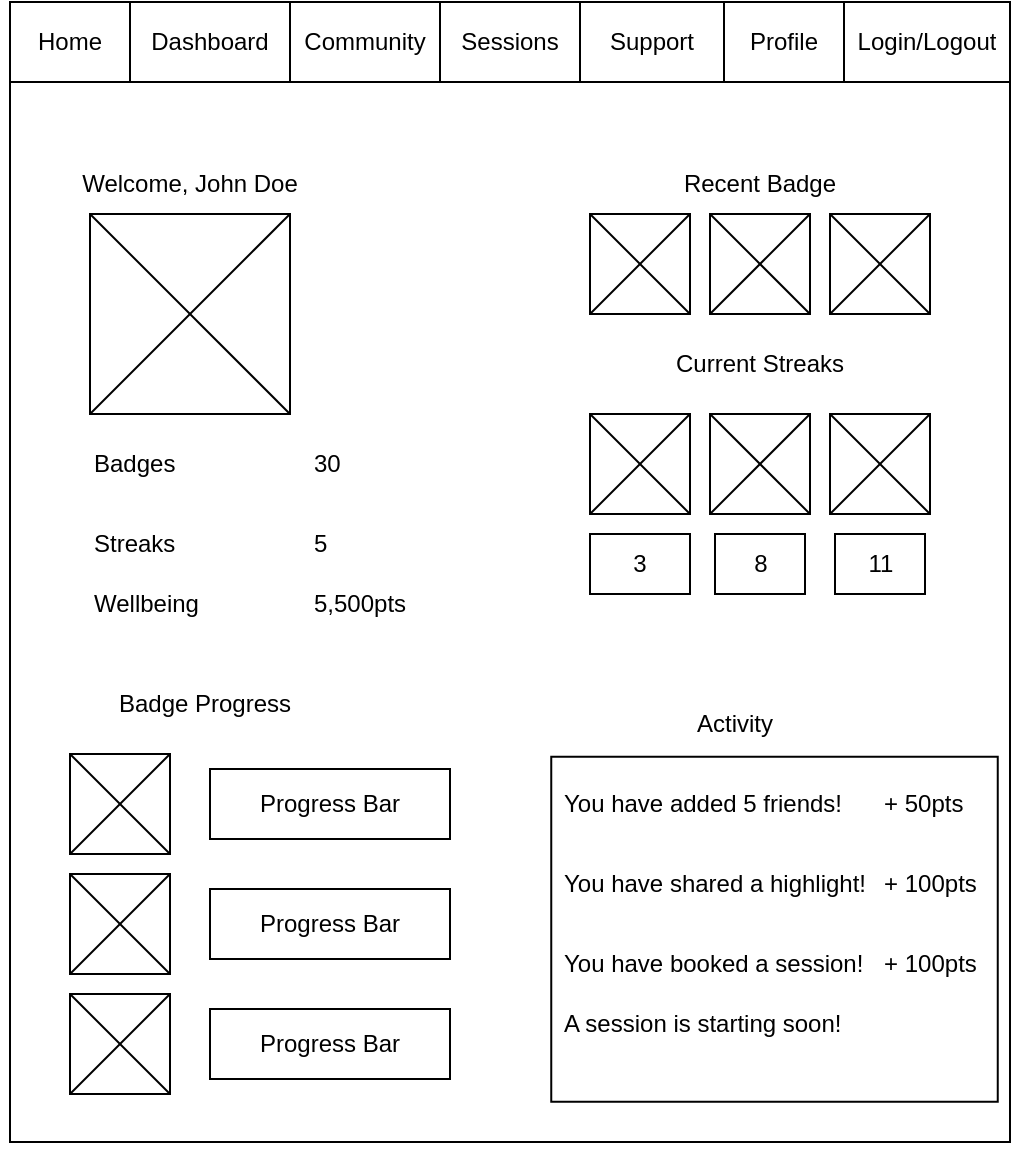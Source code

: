 <mxfile version="28.1.1">
  <diagram name="Page-1" id="iAxHGqU6a12n9pJbnZjC">
    <mxGraphModel dx="1412" dy="1562" grid="1" gridSize="10" guides="1" tooltips="1" connect="1" arrows="1" fold="1" page="1" pageScale="1" pageWidth="1169" pageHeight="827" math="0" shadow="0">
      <root>
        <mxCell id="0" />
        <mxCell id="1" parent="0" />
        <mxCell id="t1sS4PIhFtuqnb2Qktt5-72" value="" style="group" vertex="1" connectable="0" parent="1">
          <mxGeometry x="580" y="-40" width="210" height="464" as="geometry" />
        </mxCell>
        <mxCell id="t1sS4PIhFtuqnb2Qktt5-73" value="" style="whiteSpace=wrap;html=1;aspect=fixed;" vertex="1" parent="t1sS4PIhFtuqnb2Qktt5-72">
          <mxGeometry width="50" height="50" as="geometry" />
        </mxCell>
        <mxCell id="t1sS4PIhFtuqnb2Qktt5-74" style="rounded=0;orthogonalLoop=1;jettySize=auto;html=1;exitX=0;exitY=0;exitDx=0;exitDy=0;entryX=1;entryY=1;entryDx=0;entryDy=0;endArrow=none;endFill=0;" edge="1" parent="t1sS4PIhFtuqnb2Qktt5-72" source="t1sS4PIhFtuqnb2Qktt5-73" target="t1sS4PIhFtuqnb2Qktt5-73">
          <mxGeometry relative="1" as="geometry" />
        </mxCell>
        <mxCell id="t1sS4PIhFtuqnb2Qktt5-75" style="rounded=0;orthogonalLoop=1;jettySize=auto;html=1;exitX=1;exitY=0;exitDx=0;exitDy=0;entryX=0;entryY=1;entryDx=0;entryDy=0;endArrow=none;endFill=0;" edge="1" parent="t1sS4PIhFtuqnb2Qktt5-72" source="t1sS4PIhFtuqnb2Qktt5-73" target="t1sS4PIhFtuqnb2Qktt5-73">
          <mxGeometry relative="1" as="geometry" />
        </mxCell>
        <mxCell id="t1sS4PIhFtuqnb2Qktt5-1" value="" style="rounded=0;whiteSpace=wrap;html=1;rotation=0;" vertex="1" parent="t1sS4PIhFtuqnb2Qktt5-72">
          <mxGeometry x="-290" y="-116" width="500" height="570" as="geometry" />
        </mxCell>
        <mxCell id="t1sS4PIhFtuqnb2Qktt5-87" value="" style="group" vertex="1" connectable="0" parent="t1sS4PIhFtuqnb2Qktt5-72">
          <mxGeometry y="-10" width="60" height="50" as="geometry" />
        </mxCell>
        <mxCell id="t1sS4PIhFtuqnb2Qktt5-88" value="" style="whiteSpace=wrap;html=1;aspect=fixed;" vertex="1" parent="t1sS4PIhFtuqnb2Qktt5-87">
          <mxGeometry width="50" height="50" as="geometry" />
        </mxCell>
        <mxCell id="t1sS4PIhFtuqnb2Qktt5-89" style="rounded=0;orthogonalLoop=1;jettySize=auto;html=1;exitX=0;exitY=0;exitDx=0;exitDy=0;entryX=1;entryY=1;entryDx=0;entryDy=0;endArrow=none;endFill=0;" edge="1" parent="t1sS4PIhFtuqnb2Qktt5-87" source="t1sS4PIhFtuqnb2Qktt5-88" target="t1sS4PIhFtuqnb2Qktt5-88">
          <mxGeometry relative="1" as="geometry" />
        </mxCell>
        <mxCell id="t1sS4PIhFtuqnb2Qktt5-90" style="rounded=0;orthogonalLoop=1;jettySize=auto;html=1;exitX=1;exitY=0;exitDx=0;exitDy=0;entryX=0;entryY=1;entryDx=0;entryDy=0;endArrow=none;endFill=0;" edge="1" parent="t1sS4PIhFtuqnb2Qktt5-87" source="t1sS4PIhFtuqnb2Qktt5-88" target="t1sS4PIhFtuqnb2Qktt5-88">
          <mxGeometry relative="1" as="geometry" />
        </mxCell>
        <mxCell id="t1sS4PIhFtuqnb2Qktt5-19" value="" style="group" vertex="1" connectable="0" parent="t1sS4PIhFtuqnb2Qktt5-72">
          <mxGeometry x="-250" y="-10" width="100" height="110" as="geometry" />
        </mxCell>
        <mxCell id="t1sS4PIhFtuqnb2Qktt5-20" value="" style="whiteSpace=wrap;html=1;aspect=fixed;" vertex="1" parent="t1sS4PIhFtuqnb2Qktt5-19">
          <mxGeometry width="100" height="100" as="geometry" />
        </mxCell>
        <mxCell id="t1sS4PIhFtuqnb2Qktt5-21" style="rounded=0;orthogonalLoop=1;jettySize=auto;html=1;exitX=0;exitY=0;exitDx=0;exitDy=0;entryX=1;entryY=1;entryDx=0;entryDy=0;endArrow=none;endFill=0;" edge="1" parent="t1sS4PIhFtuqnb2Qktt5-19" source="t1sS4PIhFtuqnb2Qktt5-20" target="t1sS4PIhFtuqnb2Qktt5-20">
          <mxGeometry relative="1" as="geometry" />
        </mxCell>
        <mxCell id="t1sS4PIhFtuqnb2Qktt5-22" style="rounded=0;orthogonalLoop=1;jettySize=auto;html=1;exitX=1;exitY=0;exitDx=0;exitDy=0;entryX=0;entryY=1;entryDx=0;entryDy=0;endArrow=none;endFill=0;" edge="1" parent="t1sS4PIhFtuqnb2Qktt5-19" source="t1sS4PIhFtuqnb2Qktt5-20" target="t1sS4PIhFtuqnb2Qktt5-20">
          <mxGeometry relative="1" as="geometry" />
        </mxCell>
        <mxCell id="t1sS4PIhFtuqnb2Qktt5-23" value="Welcome, John Doe" style="text;html=1;align=center;verticalAlign=middle;whiteSpace=wrap;rounded=0;" vertex="1" parent="t1sS4PIhFtuqnb2Qktt5-72">
          <mxGeometry x="-270" y="-40" width="140" height="30" as="geometry" />
        </mxCell>
        <mxCell id="t1sS4PIhFtuqnb2Qktt5-77" value="30" style="text;html=1;align=left;verticalAlign=middle;whiteSpace=wrap;rounded=0;" vertex="1" parent="t1sS4PIhFtuqnb2Qktt5-72">
          <mxGeometry x="-140" y="100" width="45" height="30" as="geometry" />
        </mxCell>
        <mxCell id="t1sS4PIhFtuqnb2Qktt5-78" value="5" style="text;html=1;align=left;verticalAlign=middle;whiteSpace=wrap;rounded=0;" vertex="1" parent="t1sS4PIhFtuqnb2Qktt5-72">
          <mxGeometry x="-140" y="140" width="45" height="30" as="geometry" />
        </mxCell>
        <mxCell id="t1sS4PIhFtuqnb2Qktt5-80" value="5,500pts" style="text;html=1;align=left;verticalAlign=middle;whiteSpace=wrap;rounded=0;" vertex="1" parent="t1sS4PIhFtuqnb2Qktt5-72">
          <mxGeometry x="-140" y="170" width="45" height="30" as="geometry" />
        </mxCell>
        <mxCell id="t1sS4PIhFtuqnb2Qktt5-57" value="Badges" style="text;html=1;align=left;verticalAlign=middle;whiteSpace=wrap;rounded=0;" vertex="1" parent="t1sS4PIhFtuqnb2Qktt5-72">
          <mxGeometry x="-250" y="100" width="45" height="30" as="geometry" />
        </mxCell>
        <mxCell id="t1sS4PIhFtuqnb2Qktt5-58" value="Streaks" style="text;html=1;align=left;verticalAlign=middle;whiteSpace=wrap;rounded=0;" vertex="1" parent="t1sS4PIhFtuqnb2Qktt5-72">
          <mxGeometry x="-250" y="140" width="45" height="30" as="geometry" />
        </mxCell>
        <mxCell id="t1sS4PIhFtuqnb2Qktt5-76" value="Wellbeing" style="text;html=1;align=left;verticalAlign=middle;whiteSpace=wrap;rounded=0;" vertex="1" parent="t1sS4PIhFtuqnb2Qktt5-72">
          <mxGeometry x="-250" y="170" width="45" height="30" as="geometry" />
        </mxCell>
        <mxCell id="t1sS4PIhFtuqnb2Qktt5-84" value="" style="rounded=0;whiteSpace=wrap;html=1;rotation=90;" vertex="1" parent="t1sS4PIhFtuqnb2Qktt5-72">
          <mxGeometry x="6" y="236" width="172.5" height="223.25" as="geometry" />
        </mxCell>
        <mxCell id="t1sS4PIhFtuqnb2Qktt5-82" value="Activity" style="text;html=1;align=center;verticalAlign=middle;whiteSpace=wrap;rounded=0;" vertex="1" parent="t1sS4PIhFtuqnb2Qktt5-72">
          <mxGeometry x="-30" y="230" width="205" height="30" as="geometry" />
        </mxCell>
        <mxCell id="t1sS4PIhFtuqnb2Qktt5-86" value="You have added 5 friends!&lt;span style=&quot;white-space: pre;&quot;&gt;&#x9;&lt;/span&gt;+ 50pts" style="text;html=1;align=left;verticalAlign=middle;whiteSpace=wrap;rounded=0;" vertex="1" parent="t1sS4PIhFtuqnb2Qktt5-72">
          <mxGeometry x="-15" y="270" width="205" height="30" as="geometry" />
        </mxCell>
        <mxCell id="t1sS4PIhFtuqnb2Qktt5-92" value="You have shared a highlight!&lt;span style=&quot;white-space: pre;&quot;&gt;&#x9;&lt;/span&gt;+ 100pts" style="text;html=1;align=left;verticalAlign=middle;whiteSpace=wrap;rounded=0;" vertex="1" parent="t1sS4PIhFtuqnb2Qktt5-72">
          <mxGeometry x="-15" y="310" width="225" height="30" as="geometry" />
        </mxCell>
        <mxCell id="t1sS4PIhFtuqnb2Qktt5-93" value="You have booked a session!&lt;span style=&quot;white-space: pre;&quot;&gt;&#x9;&lt;/span&gt;+ 100pts" style="text;html=1;align=left;verticalAlign=middle;whiteSpace=wrap;rounded=0;" vertex="1" parent="t1sS4PIhFtuqnb2Qktt5-72">
          <mxGeometry x="-15" y="350" width="225" height="30" as="geometry" />
        </mxCell>
        <mxCell id="t1sS4PIhFtuqnb2Qktt5-120" value="A session is starting soon!&lt;span style=&quot;white-space: pre;&quot;&gt;&#x9;&lt;/span&gt;" style="text;html=1;align=left;verticalAlign=middle;whiteSpace=wrap;rounded=0;" vertex="1" parent="t1sS4PIhFtuqnb2Qktt5-72">
          <mxGeometry x="-15" y="380" width="225" height="30" as="geometry" />
        </mxCell>
        <mxCell id="t1sS4PIhFtuqnb2Qktt5-3" value="" style="shape=table;startSize=0;container=1;collapsible=0;childLayout=tableLayout;fontFamily=Arial;" vertex="1" parent="1">
          <mxGeometry x="290" y="-156" width="500" height="40" as="geometry" />
        </mxCell>
        <mxCell id="t1sS4PIhFtuqnb2Qktt5-4" value="" style="shape=tableRow;horizontal=0;startSize=0;swimlaneHead=0;swimlaneBody=0;strokeColor=inherit;top=0;left=0;bottom=0;right=0;collapsible=0;dropTarget=0;fillColor=none;points=[[0,0.5],[1,0.5]];portConstraint=eastwest;" vertex="1" parent="t1sS4PIhFtuqnb2Qktt5-3">
          <mxGeometry width="500" height="40" as="geometry" />
        </mxCell>
        <mxCell id="t1sS4PIhFtuqnb2Qktt5-5" value="Home" style="shape=partialRectangle;html=1;whiteSpace=wrap;connectable=0;strokeColor=inherit;overflow=hidden;fillColor=none;top=0;left=0;bottom=0;right=0;pointerEvents=1;" vertex="1" parent="t1sS4PIhFtuqnb2Qktt5-4">
          <mxGeometry width="60" height="40" as="geometry">
            <mxRectangle width="60" height="40" as="alternateBounds" />
          </mxGeometry>
        </mxCell>
        <mxCell id="t1sS4PIhFtuqnb2Qktt5-11" value="Dashboard" style="shape=partialRectangle;html=1;whiteSpace=wrap;connectable=0;strokeColor=inherit;overflow=hidden;fillColor=none;top=0;left=0;bottom=0;right=0;pointerEvents=1;" vertex="1" parent="t1sS4PIhFtuqnb2Qktt5-4">
          <mxGeometry x="60" width="80" height="40" as="geometry">
            <mxRectangle width="80" height="40" as="alternateBounds" />
          </mxGeometry>
        </mxCell>
        <mxCell id="t1sS4PIhFtuqnb2Qktt5-6" value="Community" style="shape=partialRectangle;html=1;whiteSpace=wrap;connectable=0;strokeColor=inherit;overflow=hidden;fillColor=none;top=0;left=0;bottom=0;right=0;pointerEvents=1;" vertex="1" parent="t1sS4PIhFtuqnb2Qktt5-4">
          <mxGeometry x="140" width="75" height="40" as="geometry">
            <mxRectangle width="75" height="40" as="alternateBounds" />
          </mxGeometry>
        </mxCell>
        <mxCell id="t1sS4PIhFtuqnb2Qktt5-10" value="Sessions" style="shape=partialRectangle;html=1;whiteSpace=wrap;connectable=0;strokeColor=inherit;overflow=hidden;fillColor=none;top=0;left=0;bottom=0;right=0;pointerEvents=1;" vertex="1" parent="t1sS4PIhFtuqnb2Qktt5-4">
          <mxGeometry x="215" width="70" height="40" as="geometry">
            <mxRectangle width="70" height="40" as="alternateBounds" />
          </mxGeometry>
        </mxCell>
        <mxCell id="t1sS4PIhFtuqnb2Qktt5-7" value="Support" style="shape=partialRectangle;html=1;whiteSpace=wrap;connectable=0;strokeColor=inherit;overflow=hidden;fillColor=none;top=0;left=0;bottom=0;right=0;pointerEvents=1;" vertex="1" parent="t1sS4PIhFtuqnb2Qktt5-4">
          <mxGeometry x="285" width="72" height="40" as="geometry">
            <mxRectangle width="72" height="40" as="alternateBounds" />
          </mxGeometry>
        </mxCell>
        <mxCell id="t1sS4PIhFtuqnb2Qktt5-8" value="Profile" style="shape=partialRectangle;html=1;whiteSpace=wrap;connectable=0;strokeColor=inherit;overflow=hidden;fillColor=none;top=0;left=0;bottom=0;right=0;pointerEvents=1;opacity=0;" vertex="1" parent="t1sS4PIhFtuqnb2Qktt5-4">
          <mxGeometry x="357" width="60" height="40" as="geometry">
            <mxRectangle width="60" height="40" as="alternateBounds" />
          </mxGeometry>
        </mxCell>
        <mxCell id="t1sS4PIhFtuqnb2Qktt5-9" value="Login/Logout" style="shape=partialRectangle;html=1;whiteSpace=wrap;connectable=0;strokeColor=inherit;overflow=hidden;fillColor=none;top=0;left=0;bottom=0;right=0;pointerEvents=1;" vertex="1" parent="t1sS4PIhFtuqnb2Qktt5-4">
          <mxGeometry x="417" width="83" height="40" as="geometry">
            <mxRectangle width="83" height="40" as="alternateBounds" />
          </mxGeometry>
        </mxCell>
        <mxCell id="t1sS4PIhFtuqnb2Qktt5-24" value="Recent Badge" style="text;html=1;align=center;verticalAlign=middle;whiteSpace=wrap;rounded=0;" vertex="1" parent="1">
          <mxGeometry x="590" y="-80" width="150" height="30" as="geometry" />
        </mxCell>
        <mxCell id="t1sS4PIhFtuqnb2Qktt5-25" value="Current Streaks" style="text;html=1;align=center;verticalAlign=middle;whiteSpace=wrap;rounded=0;" vertex="1" parent="1">
          <mxGeometry x="590" y="10" width="150" height="30" as="geometry" />
        </mxCell>
        <mxCell id="t1sS4PIhFtuqnb2Qktt5-27" value="" style="group" vertex="1" connectable="0" parent="1">
          <mxGeometry x="320" y="220" width="50" height="50" as="geometry" />
        </mxCell>
        <mxCell id="t1sS4PIhFtuqnb2Qktt5-28" value="" style="whiteSpace=wrap;html=1;aspect=fixed;" vertex="1" parent="t1sS4PIhFtuqnb2Qktt5-27">
          <mxGeometry width="50" height="50" as="geometry" />
        </mxCell>
        <mxCell id="t1sS4PIhFtuqnb2Qktt5-29" style="rounded=0;orthogonalLoop=1;jettySize=auto;html=1;exitX=0;exitY=0;exitDx=0;exitDy=0;entryX=1;entryY=1;entryDx=0;entryDy=0;endArrow=none;endFill=0;" edge="1" parent="t1sS4PIhFtuqnb2Qktt5-27" source="t1sS4PIhFtuqnb2Qktt5-28" target="t1sS4PIhFtuqnb2Qktt5-28">
          <mxGeometry relative="1" as="geometry" />
        </mxCell>
        <mxCell id="t1sS4PIhFtuqnb2Qktt5-30" style="rounded=0;orthogonalLoop=1;jettySize=auto;html=1;exitX=1;exitY=0;exitDx=0;exitDy=0;entryX=0;entryY=1;entryDx=0;entryDy=0;endArrow=none;endFill=0;" edge="1" parent="t1sS4PIhFtuqnb2Qktt5-27" source="t1sS4PIhFtuqnb2Qktt5-28" target="t1sS4PIhFtuqnb2Qktt5-28">
          <mxGeometry relative="1" as="geometry" />
        </mxCell>
        <mxCell id="t1sS4PIhFtuqnb2Qktt5-31" value="" style="group" vertex="1" connectable="0" parent="1">
          <mxGeometry x="640" y="-50" width="60" height="50" as="geometry" />
        </mxCell>
        <mxCell id="t1sS4PIhFtuqnb2Qktt5-32" value="" style="whiteSpace=wrap;html=1;aspect=fixed;" vertex="1" parent="t1sS4PIhFtuqnb2Qktt5-31">
          <mxGeometry width="50" height="50" as="geometry" />
        </mxCell>
        <mxCell id="t1sS4PIhFtuqnb2Qktt5-33" style="rounded=0;orthogonalLoop=1;jettySize=auto;html=1;exitX=0;exitY=0;exitDx=0;exitDy=0;entryX=1;entryY=1;entryDx=0;entryDy=0;endArrow=none;endFill=0;" edge="1" parent="t1sS4PIhFtuqnb2Qktt5-31" source="t1sS4PIhFtuqnb2Qktt5-32" target="t1sS4PIhFtuqnb2Qktt5-32">
          <mxGeometry relative="1" as="geometry" />
        </mxCell>
        <mxCell id="t1sS4PIhFtuqnb2Qktt5-34" style="rounded=0;orthogonalLoop=1;jettySize=auto;html=1;exitX=1;exitY=0;exitDx=0;exitDy=0;entryX=0;entryY=1;entryDx=0;entryDy=0;endArrow=none;endFill=0;" edge="1" parent="t1sS4PIhFtuqnb2Qktt5-31" source="t1sS4PIhFtuqnb2Qktt5-32" target="t1sS4PIhFtuqnb2Qktt5-32">
          <mxGeometry relative="1" as="geometry" />
        </mxCell>
        <mxCell id="t1sS4PIhFtuqnb2Qktt5-35" value="" style="group" vertex="1" connectable="0" parent="1">
          <mxGeometry x="700" y="-50" width="60" height="50" as="geometry" />
        </mxCell>
        <mxCell id="t1sS4PIhFtuqnb2Qktt5-36" value="" style="whiteSpace=wrap;html=1;aspect=fixed;" vertex="1" parent="t1sS4PIhFtuqnb2Qktt5-35">
          <mxGeometry width="50" height="50" as="geometry" />
        </mxCell>
        <mxCell id="t1sS4PIhFtuqnb2Qktt5-37" style="rounded=0;orthogonalLoop=1;jettySize=auto;html=1;exitX=0;exitY=0;exitDx=0;exitDy=0;entryX=1;entryY=1;entryDx=0;entryDy=0;endArrow=none;endFill=0;" edge="1" parent="t1sS4PIhFtuqnb2Qktt5-35" source="t1sS4PIhFtuqnb2Qktt5-36" target="t1sS4PIhFtuqnb2Qktt5-36">
          <mxGeometry relative="1" as="geometry" />
        </mxCell>
        <mxCell id="t1sS4PIhFtuqnb2Qktt5-38" style="rounded=0;orthogonalLoop=1;jettySize=auto;html=1;exitX=1;exitY=0;exitDx=0;exitDy=0;entryX=0;entryY=1;entryDx=0;entryDy=0;endArrow=none;endFill=0;" edge="1" parent="t1sS4PIhFtuqnb2Qktt5-35" source="t1sS4PIhFtuqnb2Qktt5-36" target="t1sS4PIhFtuqnb2Qktt5-36">
          <mxGeometry relative="1" as="geometry" />
        </mxCell>
        <mxCell id="t1sS4PIhFtuqnb2Qktt5-39" value="" style="group" vertex="1" connectable="0" parent="1">
          <mxGeometry x="580" y="50" width="50" height="50" as="geometry" />
        </mxCell>
        <mxCell id="t1sS4PIhFtuqnb2Qktt5-40" value="" style="whiteSpace=wrap;html=1;aspect=fixed;" vertex="1" parent="t1sS4PIhFtuqnb2Qktt5-39">
          <mxGeometry width="50" height="50" as="geometry" />
        </mxCell>
        <mxCell id="t1sS4PIhFtuqnb2Qktt5-41" style="rounded=0;orthogonalLoop=1;jettySize=auto;html=1;exitX=0;exitY=0;exitDx=0;exitDy=0;entryX=1;entryY=1;entryDx=0;entryDy=0;endArrow=none;endFill=0;" edge="1" parent="t1sS4PIhFtuqnb2Qktt5-39" source="t1sS4PIhFtuqnb2Qktt5-40" target="t1sS4PIhFtuqnb2Qktt5-40">
          <mxGeometry relative="1" as="geometry" />
        </mxCell>
        <mxCell id="t1sS4PIhFtuqnb2Qktt5-42" style="rounded=0;orthogonalLoop=1;jettySize=auto;html=1;exitX=1;exitY=0;exitDx=0;exitDy=0;entryX=0;entryY=1;entryDx=0;entryDy=0;endArrow=none;endFill=0;" edge="1" parent="t1sS4PIhFtuqnb2Qktt5-39" source="t1sS4PIhFtuqnb2Qktt5-40" target="t1sS4PIhFtuqnb2Qktt5-40">
          <mxGeometry relative="1" as="geometry" />
        </mxCell>
        <mxCell id="t1sS4PIhFtuqnb2Qktt5-44" value="" style="group" vertex="1" connectable="0" parent="1">
          <mxGeometry x="640" y="50" width="50" height="50" as="geometry" />
        </mxCell>
        <mxCell id="t1sS4PIhFtuqnb2Qktt5-45" value="" style="whiteSpace=wrap;html=1;aspect=fixed;" vertex="1" parent="t1sS4PIhFtuqnb2Qktt5-44">
          <mxGeometry width="50" height="50" as="geometry" />
        </mxCell>
        <mxCell id="t1sS4PIhFtuqnb2Qktt5-46" style="rounded=0;orthogonalLoop=1;jettySize=auto;html=1;exitX=0;exitY=0;exitDx=0;exitDy=0;entryX=1;entryY=1;entryDx=0;entryDy=0;endArrow=none;endFill=0;" edge="1" parent="t1sS4PIhFtuqnb2Qktt5-44" source="t1sS4PIhFtuqnb2Qktt5-45" target="t1sS4PIhFtuqnb2Qktt5-45">
          <mxGeometry relative="1" as="geometry" />
        </mxCell>
        <mxCell id="t1sS4PIhFtuqnb2Qktt5-47" style="rounded=0;orthogonalLoop=1;jettySize=auto;html=1;exitX=1;exitY=0;exitDx=0;exitDy=0;entryX=0;entryY=1;entryDx=0;entryDy=0;endArrow=none;endFill=0;" edge="1" parent="t1sS4PIhFtuqnb2Qktt5-44" source="t1sS4PIhFtuqnb2Qktt5-45" target="t1sS4PIhFtuqnb2Qktt5-45">
          <mxGeometry relative="1" as="geometry" />
        </mxCell>
        <mxCell id="t1sS4PIhFtuqnb2Qktt5-48" value="" style="group" vertex="1" connectable="0" parent="1">
          <mxGeometry x="700" y="50" width="50" height="50" as="geometry" />
        </mxCell>
        <mxCell id="t1sS4PIhFtuqnb2Qktt5-49" value="" style="whiteSpace=wrap;html=1;aspect=fixed;" vertex="1" parent="t1sS4PIhFtuqnb2Qktt5-48">
          <mxGeometry width="50" height="50" as="geometry" />
        </mxCell>
        <mxCell id="t1sS4PIhFtuqnb2Qktt5-50" style="rounded=0;orthogonalLoop=1;jettySize=auto;html=1;exitX=0;exitY=0;exitDx=0;exitDy=0;entryX=1;entryY=1;entryDx=0;entryDy=0;endArrow=none;endFill=0;" edge="1" parent="t1sS4PIhFtuqnb2Qktt5-48" source="t1sS4PIhFtuqnb2Qktt5-49" target="t1sS4PIhFtuqnb2Qktt5-49">
          <mxGeometry relative="1" as="geometry" />
        </mxCell>
        <mxCell id="t1sS4PIhFtuqnb2Qktt5-51" style="rounded=0;orthogonalLoop=1;jettySize=auto;html=1;exitX=1;exitY=0;exitDx=0;exitDy=0;entryX=0;entryY=1;entryDx=0;entryDy=0;endArrow=none;endFill=0;" edge="1" parent="t1sS4PIhFtuqnb2Qktt5-48" source="t1sS4PIhFtuqnb2Qktt5-49" target="t1sS4PIhFtuqnb2Qktt5-49">
          <mxGeometry relative="1" as="geometry" />
        </mxCell>
        <mxCell id="t1sS4PIhFtuqnb2Qktt5-53" value="3" style="rounded=0;whiteSpace=wrap;html=1;" vertex="1" parent="1">
          <mxGeometry x="580" y="110" width="50" height="30" as="geometry" />
        </mxCell>
        <mxCell id="t1sS4PIhFtuqnb2Qktt5-54" value="8" style="rounded=0;whiteSpace=wrap;html=1;" vertex="1" parent="1">
          <mxGeometry x="642.5" y="110" width="45" height="30" as="geometry" />
        </mxCell>
        <mxCell id="t1sS4PIhFtuqnb2Qktt5-56" value="11" style="rounded=0;whiteSpace=wrap;html=1;" vertex="1" parent="1">
          <mxGeometry x="702.5" y="110" width="45" height="30" as="geometry" />
        </mxCell>
        <mxCell id="t1sS4PIhFtuqnb2Qktt5-59" value="Badge Progress" style="text;html=1;align=center;verticalAlign=middle;whiteSpace=wrap;rounded=0;" vertex="1" parent="1">
          <mxGeometry x="285" y="180" width="205" height="30" as="geometry" />
        </mxCell>
        <mxCell id="t1sS4PIhFtuqnb2Qktt5-60" value="Progress Bar" style="rounded=0;whiteSpace=wrap;html=1;" vertex="1" parent="1">
          <mxGeometry x="390" y="227.5" width="120" height="35" as="geometry" />
        </mxCell>
        <mxCell id="t1sS4PIhFtuqnb2Qktt5-61" value="" style="group" vertex="1" connectable="0" parent="1">
          <mxGeometry x="320" y="280" width="50" height="50" as="geometry" />
        </mxCell>
        <mxCell id="t1sS4PIhFtuqnb2Qktt5-62" value="" style="whiteSpace=wrap;html=1;aspect=fixed;" vertex="1" parent="t1sS4PIhFtuqnb2Qktt5-61">
          <mxGeometry width="50" height="50" as="geometry" />
        </mxCell>
        <mxCell id="t1sS4PIhFtuqnb2Qktt5-63" style="rounded=0;orthogonalLoop=1;jettySize=auto;html=1;exitX=0;exitY=0;exitDx=0;exitDy=0;entryX=1;entryY=1;entryDx=0;entryDy=0;endArrow=none;endFill=0;" edge="1" parent="t1sS4PIhFtuqnb2Qktt5-61" source="t1sS4PIhFtuqnb2Qktt5-62" target="t1sS4PIhFtuqnb2Qktt5-62">
          <mxGeometry relative="1" as="geometry" />
        </mxCell>
        <mxCell id="t1sS4PIhFtuqnb2Qktt5-64" style="rounded=0;orthogonalLoop=1;jettySize=auto;html=1;exitX=1;exitY=0;exitDx=0;exitDy=0;entryX=0;entryY=1;entryDx=0;entryDy=0;endArrow=none;endFill=0;" edge="1" parent="t1sS4PIhFtuqnb2Qktt5-61" source="t1sS4PIhFtuqnb2Qktt5-62" target="t1sS4PIhFtuqnb2Qktt5-62">
          <mxGeometry relative="1" as="geometry" />
        </mxCell>
        <mxCell id="t1sS4PIhFtuqnb2Qktt5-65" value="Progress Bar" style="rounded=0;whiteSpace=wrap;html=1;" vertex="1" parent="1">
          <mxGeometry x="390" y="287.5" width="120" height="35" as="geometry" />
        </mxCell>
        <mxCell id="t1sS4PIhFtuqnb2Qktt5-67" value="Progress Bar" style="rounded=0;whiteSpace=wrap;html=1;" vertex="1" parent="1">
          <mxGeometry x="390" y="347.5" width="120" height="35" as="geometry" />
        </mxCell>
        <mxCell id="t1sS4PIhFtuqnb2Qktt5-68" value="" style="group" vertex="1" connectable="0" parent="1">
          <mxGeometry x="320" y="340" width="50" height="50" as="geometry" />
        </mxCell>
        <mxCell id="t1sS4PIhFtuqnb2Qktt5-69" value="" style="whiteSpace=wrap;html=1;aspect=fixed;" vertex="1" parent="t1sS4PIhFtuqnb2Qktt5-68">
          <mxGeometry width="50" height="50" as="geometry" />
        </mxCell>
        <mxCell id="t1sS4PIhFtuqnb2Qktt5-70" style="rounded=0;orthogonalLoop=1;jettySize=auto;html=1;exitX=0;exitY=0;exitDx=0;exitDy=0;entryX=1;entryY=1;entryDx=0;entryDy=0;endArrow=none;endFill=0;" edge="1" parent="t1sS4PIhFtuqnb2Qktt5-68" source="t1sS4PIhFtuqnb2Qktt5-69" target="t1sS4PIhFtuqnb2Qktt5-69">
          <mxGeometry relative="1" as="geometry" />
        </mxCell>
        <mxCell id="t1sS4PIhFtuqnb2Qktt5-71" style="rounded=0;orthogonalLoop=1;jettySize=auto;html=1;exitX=1;exitY=0;exitDx=0;exitDy=0;entryX=0;entryY=1;entryDx=0;entryDy=0;endArrow=none;endFill=0;" edge="1" parent="t1sS4PIhFtuqnb2Qktt5-68" source="t1sS4PIhFtuqnb2Qktt5-69" target="t1sS4PIhFtuqnb2Qktt5-69">
          <mxGeometry relative="1" as="geometry" />
        </mxCell>
      </root>
    </mxGraphModel>
  </diagram>
</mxfile>
